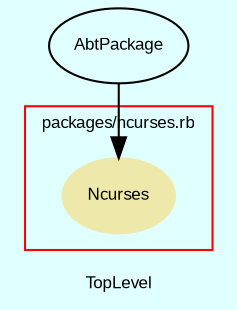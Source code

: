 digraph TopLevel {
    compound = true
    bgcolor = lightcyan1
    fontname = Arial
    fontsize = 8
    label = "TopLevel"
    node [
        fontname = Arial,
        fontsize = 8,
        color = black
    ]

    subgraph cluster_26 {
        fontname = Arial
        color = red
        label = "packages/ncurses.rb"
        Ncurses [
            fontcolor = black,
            URL = "classes/Ncurses.html",
            shape = ellipse,
            color = palegoldenrod,
            style = filled,
            label = "Ncurses"
        ]

    }

    AbtPackage [
        URL = "classes/AbtPackage.html",
        label = "AbtPackage"
    ]

    AbtPackage -> Ncurses [

    ]

}

